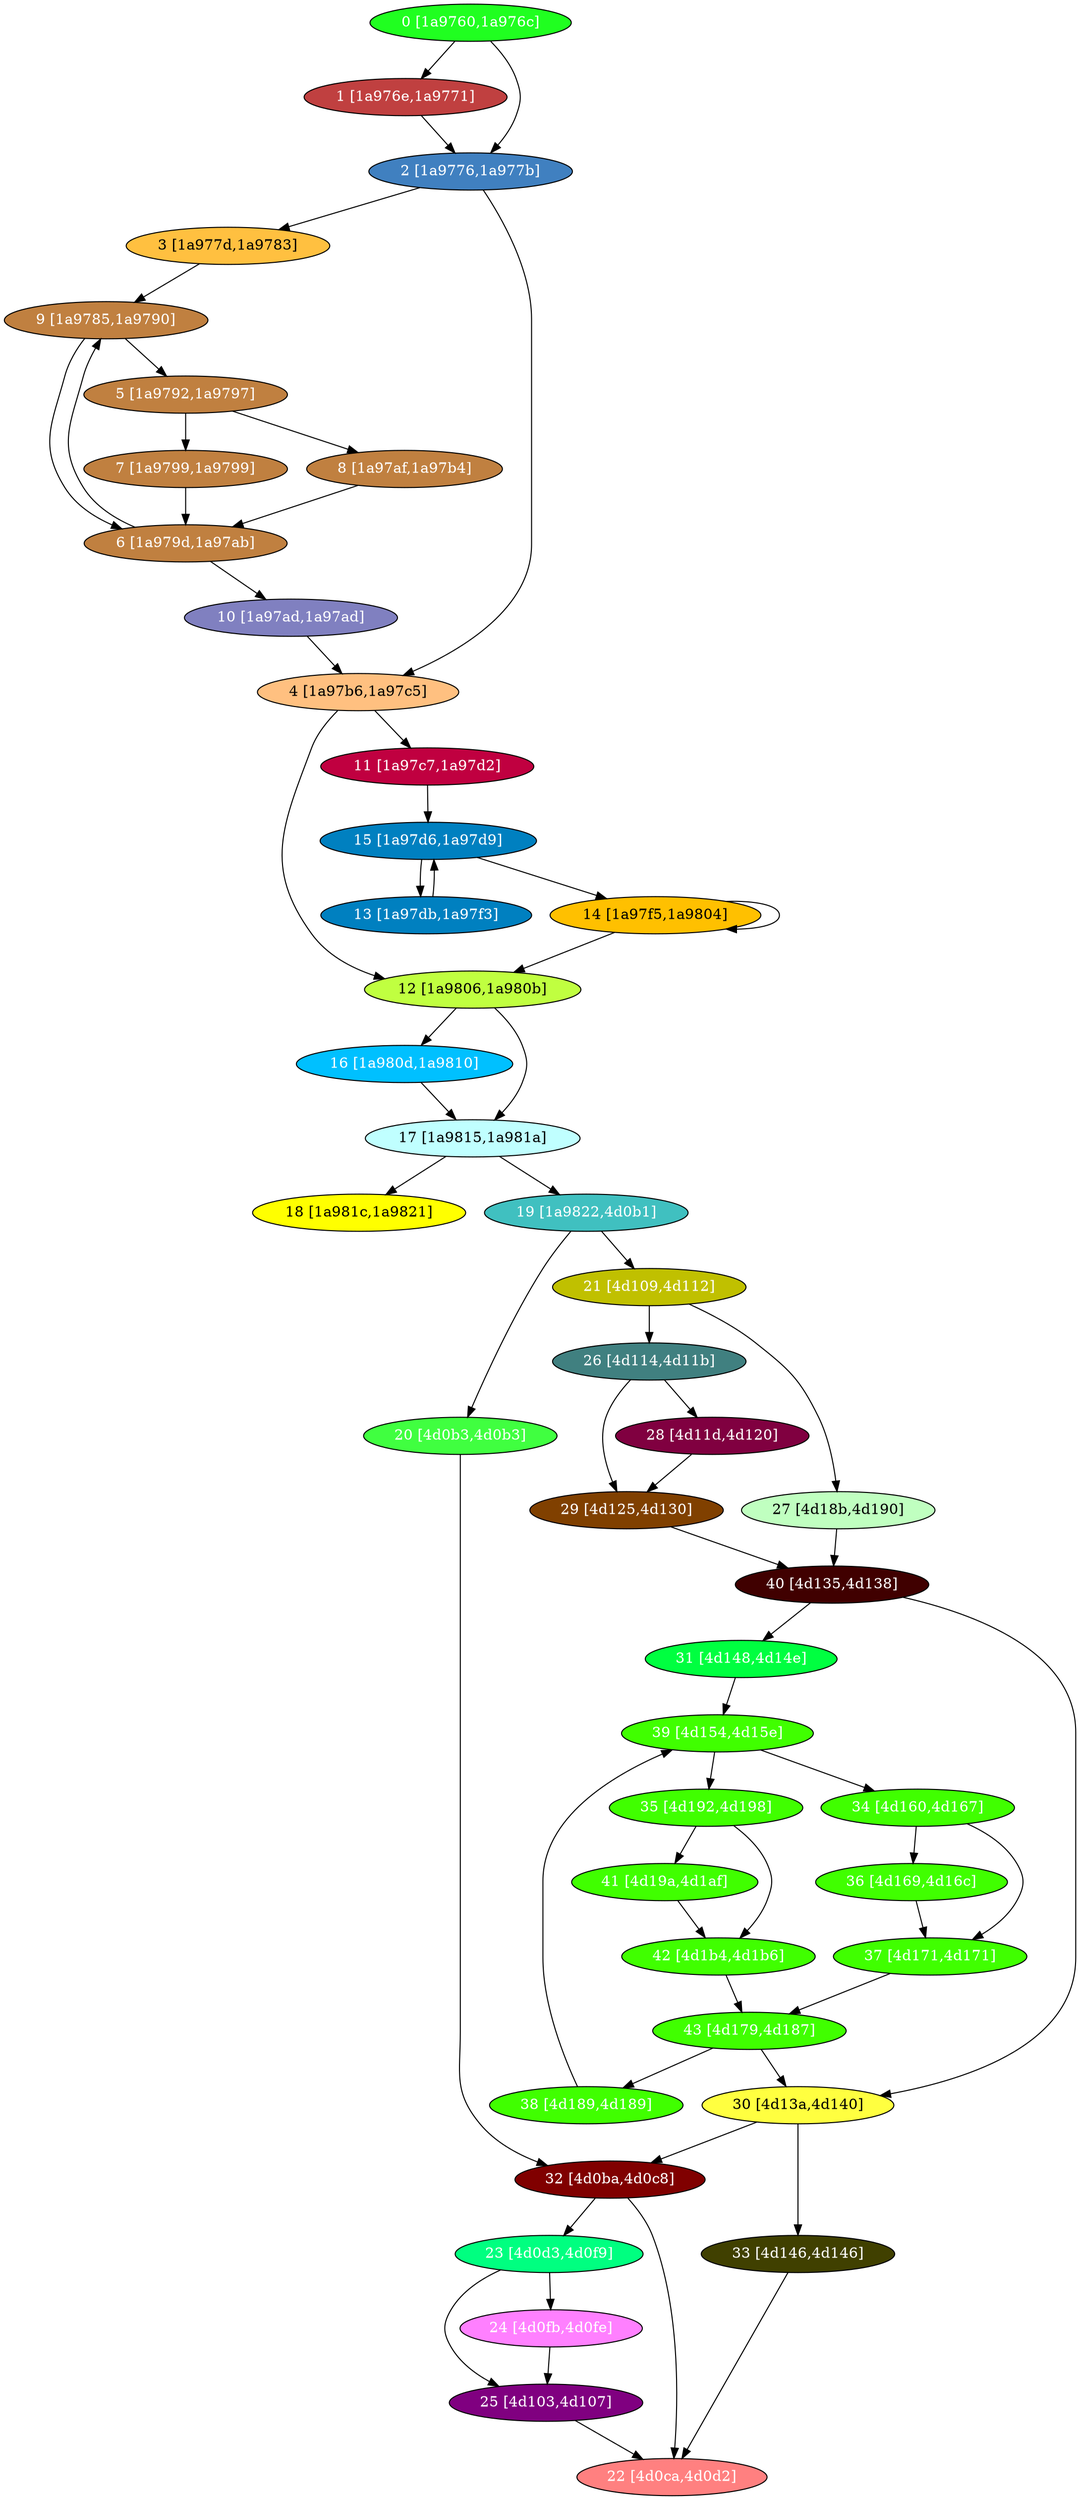 diGraph libnss3{
	libnss3_0  [style=filled fillcolor="#20FF20" fontcolor="#ffffff" shape=oval label="0 [1a9760,1a976c]"]
	libnss3_1  [style=filled fillcolor="#C04040" fontcolor="#ffffff" shape=oval label="1 [1a976e,1a9771]"]
	libnss3_2  [style=filled fillcolor="#4080C0" fontcolor="#ffffff" shape=oval label="2 [1a9776,1a977b]"]
	libnss3_3  [style=filled fillcolor="#FFC040" fontcolor="#000000" shape=oval label="3 [1a977d,1a9783]"]
	libnss3_4  [style=filled fillcolor="#FFC080" fontcolor="#000000" shape=oval label="4 [1a97b6,1a97c5]"]
	libnss3_5  [style=filled fillcolor="#C08040" fontcolor="#ffffff" shape=oval label="5 [1a9792,1a9797]"]
	libnss3_6  [style=filled fillcolor="#C08040" fontcolor="#ffffff" shape=oval label="6 [1a979d,1a97ab]"]
	libnss3_7  [style=filled fillcolor="#C08040" fontcolor="#ffffff" shape=oval label="7 [1a9799,1a9799]"]
	libnss3_8  [style=filled fillcolor="#C08040" fontcolor="#ffffff" shape=oval label="8 [1a97af,1a97b4]"]
	libnss3_9  [style=filled fillcolor="#C08040" fontcolor="#ffffff" shape=oval label="9 [1a9785,1a9790]"]
	libnss3_a  [style=filled fillcolor="#8080C0" fontcolor="#ffffff" shape=oval label="10 [1a97ad,1a97ad]"]
	libnss3_b  [style=filled fillcolor="#C00040" fontcolor="#ffffff" shape=oval label="11 [1a97c7,1a97d2]"]
	libnss3_c  [style=filled fillcolor="#C0FF40" fontcolor="#000000" shape=oval label="12 [1a9806,1a980b]"]
	libnss3_d  [style=filled fillcolor="#0080C0" fontcolor="#ffffff" shape=oval label="13 [1a97db,1a97f3]"]
	libnss3_e  [style=filled fillcolor="#FFC000" fontcolor="#000000" shape=oval label="14 [1a97f5,1a9804]"]
	libnss3_f  [style=filled fillcolor="#0080C0" fontcolor="#ffffff" shape=oval label="15 [1a97d6,1a97d9]"]
	libnss3_10  [style=filled fillcolor="#00C0FF" fontcolor="#ffffff" shape=oval label="16 [1a980d,1a9810]"]
	libnss3_11  [style=filled fillcolor="#C0FFFF" fontcolor="#000000" shape=oval label="17 [1a9815,1a981a]"]
	libnss3_12  [style=filled fillcolor="#FFFF00" fontcolor="#000000" shape=oval label="18 [1a981c,1a9821]"]
	libnss3_13  [style=filled fillcolor="#40C0C0" fontcolor="#ffffff" shape=oval label="19 [1a9822,4d0b1]"]
	libnss3_14  [style=filled fillcolor="#40FF40" fontcolor="#ffffff" shape=oval label="20 [4d0b3,4d0b3]"]
	libnss3_15  [style=filled fillcolor="#C0C000" fontcolor="#ffffff" shape=oval label="21 [4d109,4d112]"]
	libnss3_16  [style=filled fillcolor="#FF8080" fontcolor="#ffffff" shape=oval label="22 [4d0ca,4d0d2]"]
	libnss3_17  [style=filled fillcolor="#00FF80" fontcolor="#ffffff" shape=oval label="23 [4d0d3,4d0f9]"]
	libnss3_18  [style=filled fillcolor="#FF80FF" fontcolor="#ffffff" shape=oval label="24 [4d0fb,4d0fe]"]
	libnss3_19  [style=filled fillcolor="#800080" fontcolor="#ffffff" shape=oval label="25 [4d103,4d107]"]
	libnss3_1a  [style=filled fillcolor="#408080" fontcolor="#ffffff" shape=oval label="26 [4d114,4d11b]"]
	libnss3_1b  [style=filled fillcolor="#C0FFC0" fontcolor="#000000" shape=oval label="27 [4d18b,4d190]"]
	libnss3_1c  [style=filled fillcolor="#800040" fontcolor="#ffffff" shape=oval label="28 [4d11d,4d120]"]
	libnss3_1d  [style=filled fillcolor="#804000" fontcolor="#ffffff" shape=oval label="29 [4d125,4d130]"]
	libnss3_1e  [style=filled fillcolor="#FFFF40" fontcolor="#000000" shape=oval label="30 [4d13a,4d140]"]
	libnss3_1f  [style=filled fillcolor="#00FF40" fontcolor="#ffffff" shape=oval label="31 [4d148,4d14e]"]
	libnss3_20  [style=filled fillcolor="#800000" fontcolor="#ffffff" shape=oval label="32 [4d0ba,4d0c8]"]
	libnss3_21  [style=filled fillcolor="#404000" fontcolor="#ffffff" shape=oval label="33 [4d146,4d146]"]
	libnss3_22  [style=filled fillcolor="#40FF00" fontcolor="#ffffff" shape=oval label="34 [4d160,4d167]"]
	libnss3_23  [style=filled fillcolor="#40FF00" fontcolor="#ffffff" shape=oval label="35 [4d192,4d198]"]
	libnss3_24  [style=filled fillcolor="#40FF00" fontcolor="#ffffff" shape=oval label="36 [4d169,4d16c]"]
	libnss3_25  [style=filled fillcolor="#40FF00" fontcolor="#ffffff" shape=oval label="37 [4d171,4d171]"]
	libnss3_26  [style=filled fillcolor="#40FF00" fontcolor="#ffffff" shape=oval label="38 [4d189,4d189]"]
	libnss3_27  [style=filled fillcolor="#40FF00" fontcolor="#ffffff" shape=oval label="39 [4d154,4d15e]"]
	libnss3_28  [style=filled fillcolor="#400000" fontcolor="#ffffff" shape=oval label="40 [4d135,4d138]"]
	libnss3_29  [style=filled fillcolor="#40FF00" fontcolor="#ffffff" shape=oval label="41 [4d19a,4d1af]"]
	libnss3_2a  [style=filled fillcolor="#40FF00" fontcolor="#ffffff" shape=oval label="42 [4d1b4,4d1b6]"]
	libnss3_2b  [style=filled fillcolor="#40FF00" fontcolor="#ffffff" shape=oval label="43 [4d179,4d187]"]

	libnss3_0 -> libnss3_1
	libnss3_0 -> libnss3_2
	libnss3_1 -> libnss3_2
	libnss3_2 -> libnss3_3
	libnss3_2 -> libnss3_4
	libnss3_3 -> libnss3_9
	libnss3_4 -> libnss3_b
	libnss3_4 -> libnss3_c
	libnss3_5 -> libnss3_7
	libnss3_5 -> libnss3_8
	libnss3_6 -> libnss3_9
	libnss3_6 -> libnss3_a
	libnss3_7 -> libnss3_6
	libnss3_8 -> libnss3_6
	libnss3_9 -> libnss3_5
	libnss3_9 -> libnss3_6
	libnss3_a -> libnss3_4
	libnss3_b -> libnss3_f
	libnss3_c -> libnss3_10
	libnss3_c -> libnss3_11
	libnss3_d -> libnss3_f
	libnss3_e -> libnss3_c
	libnss3_e -> libnss3_e
	libnss3_f -> libnss3_d
	libnss3_f -> libnss3_e
	libnss3_10 -> libnss3_11
	libnss3_11 -> libnss3_12
	libnss3_11 -> libnss3_13
	libnss3_13 -> libnss3_14
	libnss3_13 -> libnss3_15
	libnss3_14 -> libnss3_20
	libnss3_15 -> libnss3_1a
	libnss3_15 -> libnss3_1b
	libnss3_17 -> libnss3_18
	libnss3_17 -> libnss3_19
	libnss3_18 -> libnss3_19
	libnss3_19 -> libnss3_16
	libnss3_1a -> libnss3_1c
	libnss3_1a -> libnss3_1d
	libnss3_1b -> libnss3_28
	libnss3_1c -> libnss3_1d
	libnss3_1d -> libnss3_28
	libnss3_1e -> libnss3_20
	libnss3_1e -> libnss3_21
	libnss3_1f -> libnss3_27
	libnss3_20 -> libnss3_16
	libnss3_20 -> libnss3_17
	libnss3_21 -> libnss3_16
	libnss3_22 -> libnss3_24
	libnss3_22 -> libnss3_25
	libnss3_23 -> libnss3_29
	libnss3_23 -> libnss3_2a
	libnss3_24 -> libnss3_25
	libnss3_25 -> libnss3_2b
	libnss3_26 -> libnss3_27
	libnss3_27 -> libnss3_22
	libnss3_27 -> libnss3_23
	libnss3_28 -> libnss3_1e
	libnss3_28 -> libnss3_1f
	libnss3_29 -> libnss3_2a
	libnss3_2a -> libnss3_2b
	libnss3_2b -> libnss3_1e
	libnss3_2b -> libnss3_26
}